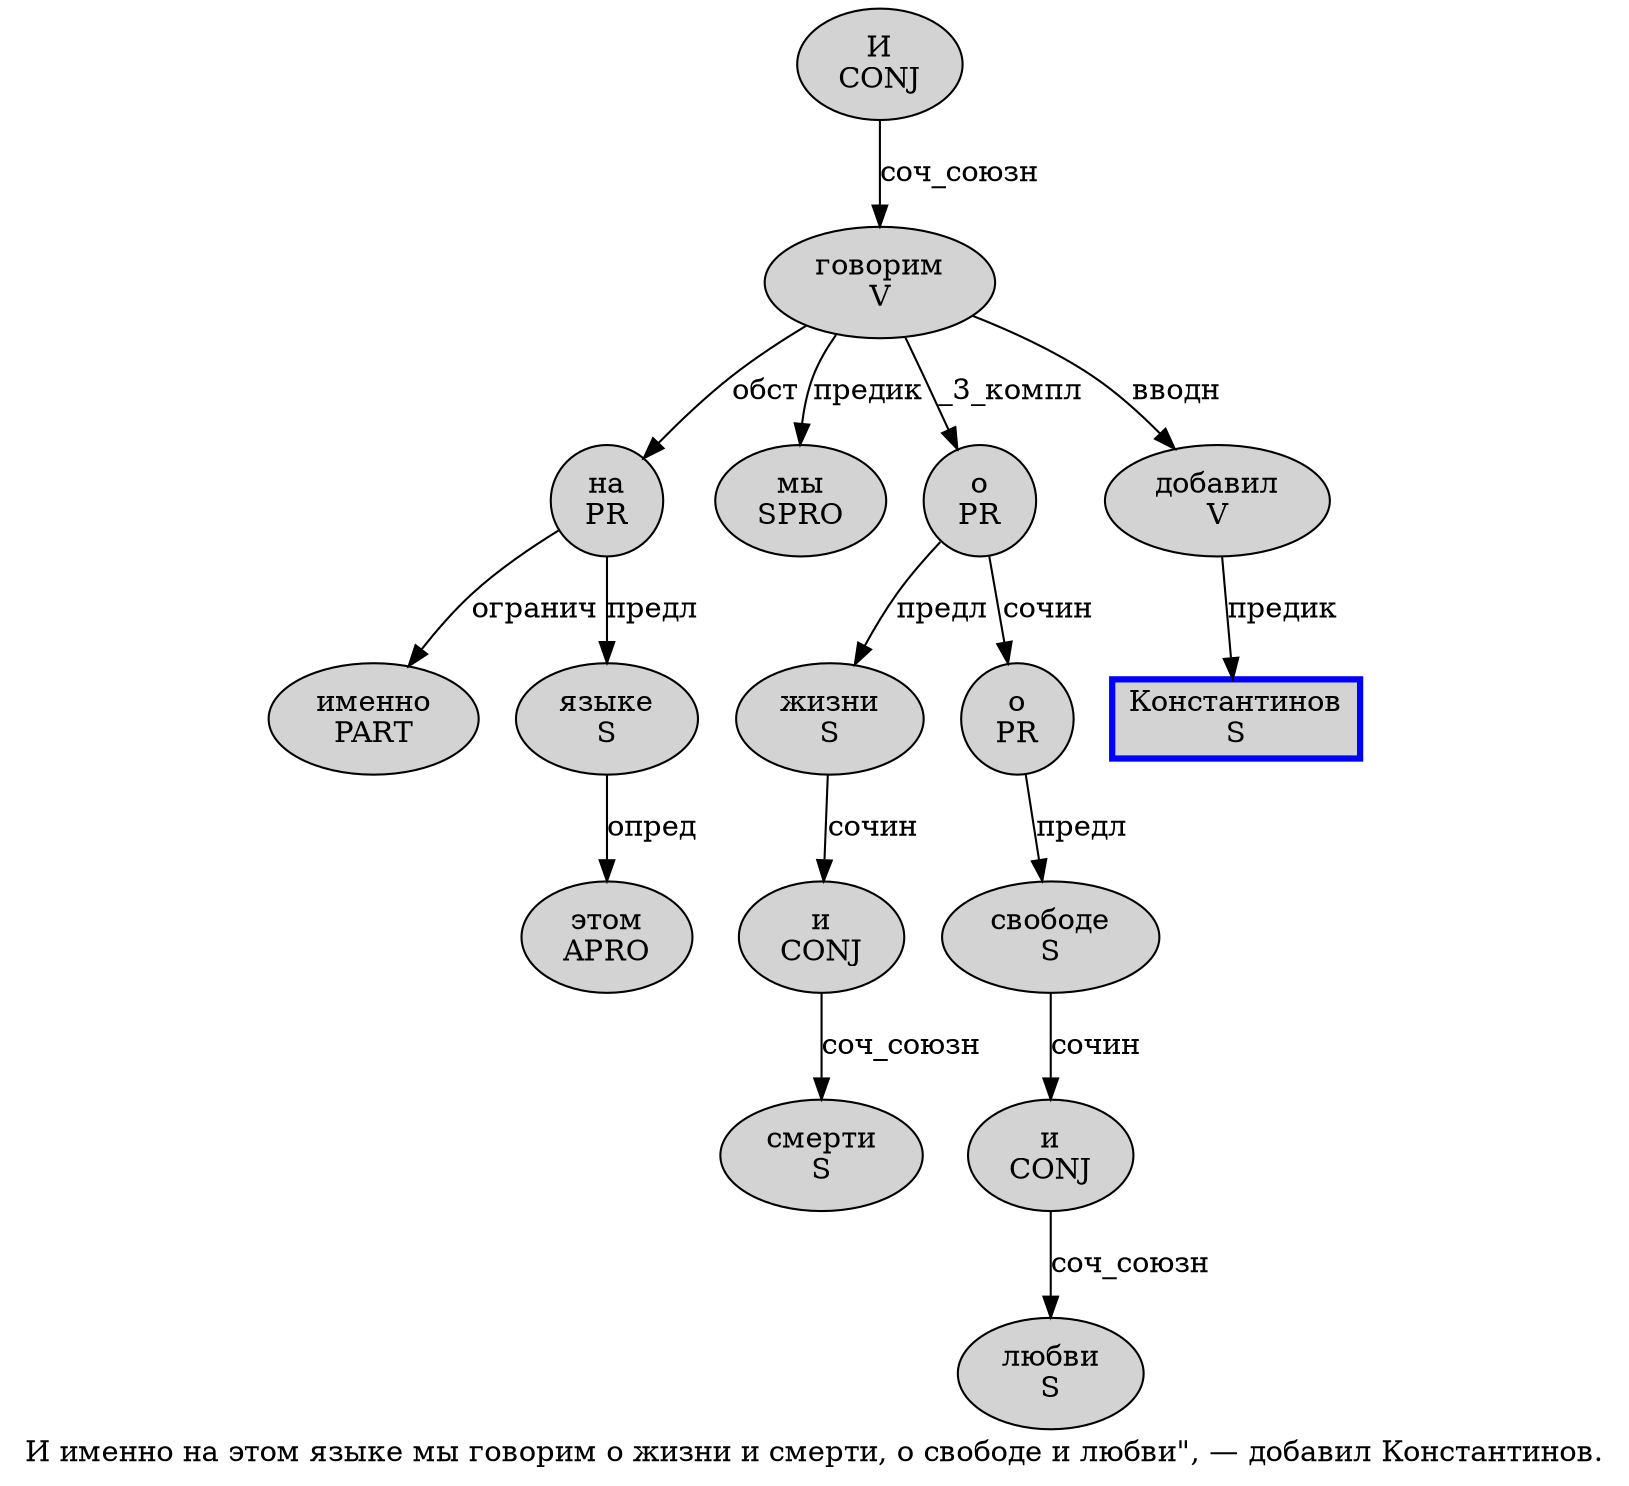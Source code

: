 digraph SENTENCE_767 {
	graph [label="И именно на этом языке мы говорим о жизни и смерти, о свободе и любви\", — добавил Константинов."]
	node [style=filled]
		0 [label="И
CONJ" color="" fillcolor=lightgray penwidth=1 shape=ellipse]
		1 [label="именно
PART" color="" fillcolor=lightgray penwidth=1 shape=ellipse]
		2 [label="на
PR" color="" fillcolor=lightgray penwidth=1 shape=ellipse]
		3 [label="этом
APRO" color="" fillcolor=lightgray penwidth=1 shape=ellipse]
		4 [label="языке
S" color="" fillcolor=lightgray penwidth=1 shape=ellipse]
		5 [label="мы
SPRO" color="" fillcolor=lightgray penwidth=1 shape=ellipse]
		6 [label="говорим
V" color="" fillcolor=lightgray penwidth=1 shape=ellipse]
		7 [label="о
PR" color="" fillcolor=lightgray penwidth=1 shape=ellipse]
		8 [label="жизни
S" color="" fillcolor=lightgray penwidth=1 shape=ellipse]
		9 [label="и
CONJ" color="" fillcolor=lightgray penwidth=1 shape=ellipse]
		10 [label="смерти
S" color="" fillcolor=lightgray penwidth=1 shape=ellipse]
		12 [label="о
PR" color="" fillcolor=lightgray penwidth=1 shape=ellipse]
		13 [label="свободе
S" color="" fillcolor=lightgray penwidth=1 shape=ellipse]
		14 [label="и
CONJ" color="" fillcolor=lightgray penwidth=1 shape=ellipse]
		15 [label="любви
S" color="" fillcolor=lightgray penwidth=1 shape=ellipse]
		19 [label="добавил
V" color="" fillcolor=lightgray penwidth=1 shape=ellipse]
		20 [label="Константинов
S" color=blue fillcolor=lightgray penwidth=3 shape=box]
			0 -> 6 [label="соч_союзн"]
			8 -> 9 [label="сочин"]
			14 -> 15 [label="соч_союзн"]
			2 -> 1 [label="огранич"]
			2 -> 4 [label="предл"]
			4 -> 3 [label="опред"]
			6 -> 2 [label="обст"]
			6 -> 5 [label="предик"]
			6 -> 7 [label="_3_компл"]
			6 -> 19 [label="вводн"]
			7 -> 8 [label="предл"]
			7 -> 12 [label="сочин"]
			19 -> 20 [label="предик"]
			12 -> 13 [label="предл"]
			9 -> 10 [label="соч_союзн"]
			13 -> 14 [label="сочин"]
}